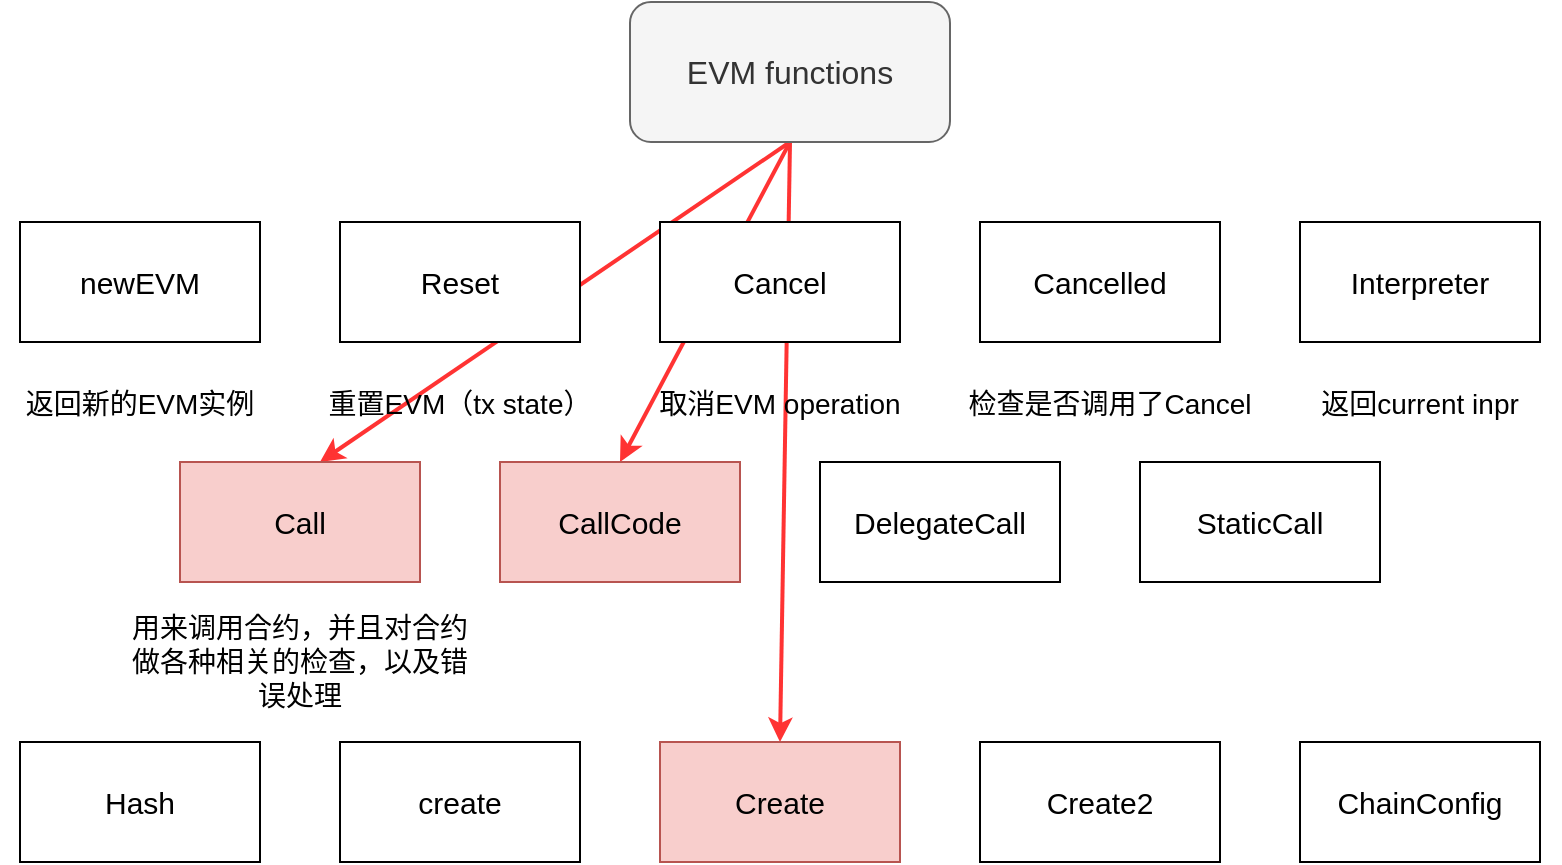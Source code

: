 <mxfile version="20.1.1" type="github">
  <diagram id="WxgXBQcLklFDCOjYK0XV" name="Page-1">
    <mxGraphModel dx="1018" dy="659" grid="1" gridSize="10" guides="1" tooltips="1" connect="1" arrows="1" fold="1" page="1" pageScale="1" pageWidth="850" pageHeight="1100" math="0" shadow="0">
      <root>
        <mxCell id="0" />
        <mxCell id="1" parent="0" />
        <mxCell id="mX2BKZYQovcyClGG3Muu-25" value="" style="endArrow=classic;html=1;rounded=0;fontSize=14;strokeWidth=2;strokeColor=#FF3333;exitX=0.5;exitY=1;exitDx=0;exitDy=0;entryX=0.5;entryY=0;entryDx=0;entryDy=0;" edge="1" parent="1" source="mX2BKZYQovcyClGG3Muu-1" target="mX2BKZYQovcyClGG3Muu-20">
          <mxGeometry width="50" height="50" relative="1" as="geometry">
            <mxPoint x="435" y="150" as="sourcePoint" />
            <mxPoint x="350" y="310" as="targetPoint" />
          </mxGeometry>
        </mxCell>
        <mxCell id="mX2BKZYQovcyClGG3Muu-24" value="" style="endArrow=classic;html=1;rounded=0;fontSize=14;strokeWidth=2;strokeColor=#FF3333;exitX=0.5;exitY=1;exitDx=0;exitDy=0;entryX=0.5;entryY=0;entryDx=0;entryDy=0;" edge="1" parent="1" source="mX2BKZYQovcyClGG3Muu-1" target="mX2BKZYQovcyClGG3Muu-15">
          <mxGeometry width="50" height="50" relative="1" as="geometry">
            <mxPoint x="435" y="150" as="sourcePoint" />
            <mxPoint x="200" y="310" as="targetPoint" />
          </mxGeometry>
        </mxCell>
        <mxCell id="mX2BKZYQovcyClGG3Muu-23" value="" style="endArrow=classic;html=1;rounded=0;fontSize=14;strokeWidth=2;strokeColor=#FF3333;exitX=0.5;exitY=1;exitDx=0;exitDy=0;entryX=0;entryY=1;entryDx=0;entryDy=0;" edge="1" parent="1" source="mX2BKZYQovcyClGG3Muu-1" target="mX2BKZYQovcyClGG3Muu-10">
          <mxGeometry width="50" height="50" relative="1" as="geometry">
            <mxPoint x="400" y="340" as="sourcePoint" />
            <mxPoint x="450" y="290" as="targetPoint" />
          </mxGeometry>
        </mxCell>
        <mxCell id="mX2BKZYQovcyClGG3Muu-1" value="&lt;font style=&quot;font-size: 16px;&quot;&gt;EVM functions&lt;/font&gt;" style="rounded=1;whiteSpace=wrap;html=1;fillColor=#f5f5f5;strokeColor=#666666;fontColor=#333333;" vertex="1" parent="1">
          <mxGeometry x="345" y="70" width="160" height="70" as="geometry" />
        </mxCell>
        <mxCell id="mX2BKZYQovcyClGG3Muu-3" value="&lt;font style=&quot;font-size: 15px;&quot;&gt;newEVM&lt;/font&gt;" style="rounded=0;whiteSpace=wrap;html=1;fontSize=16;" vertex="1" parent="1">
          <mxGeometry x="40" y="180" width="120" height="60" as="geometry" />
        </mxCell>
        <mxCell id="mX2BKZYQovcyClGG3Muu-5" value="&lt;font style=&quot;font-size: 15px;&quot;&gt;Reset&lt;br&gt;&lt;/font&gt;" style="rounded=0;whiteSpace=wrap;html=1;fontSize=16;" vertex="1" parent="1">
          <mxGeometry x="200" y="180" width="120" height="60" as="geometry" />
        </mxCell>
        <mxCell id="mX2BKZYQovcyClGG3Muu-6" value="&lt;font style=&quot;font-size: 15px;&quot;&gt;Cancel&lt;br&gt;&lt;/font&gt;" style="rounded=0;whiteSpace=wrap;html=1;fontSize=16;" vertex="1" parent="1">
          <mxGeometry x="360" y="180" width="120" height="60" as="geometry" />
        </mxCell>
        <mxCell id="mX2BKZYQovcyClGG3Muu-7" value="&lt;font style=&quot;font-size: 15px;&quot;&gt;Cancelled&lt;br&gt;&lt;/font&gt;" style="rounded=0;whiteSpace=wrap;html=1;fontSize=16;" vertex="1" parent="1">
          <mxGeometry x="520" y="180" width="120" height="60" as="geometry" />
        </mxCell>
        <mxCell id="mX2BKZYQovcyClGG3Muu-8" value="&lt;font style=&quot;font-size: 15px;&quot;&gt;Interpreter&lt;br&gt;&lt;/font&gt;" style="rounded=0;whiteSpace=wrap;html=1;fontSize=16;" vertex="1" parent="1">
          <mxGeometry x="680" y="180" width="120" height="60" as="geometry" />
        </mxCell>
        <mxCell id="mX2BKZYQovcyClGG3Muu-9" value="&lt;font style=&quot;font-size: 14px;&quot;&gt;返回新的EVM实例&lt;/font&gt;" style="text;html=1;strokeColor=none;fillColor=none;align=center;verticalAlign=middle;whiteSpace=wrap;rounded=0;fontSize=15;" vertex="1" parent="1">
          <mxGeometry x="30" y="240" width="140" height="60" as="geometry" />
        </mxCell>
        <mxCell id="mX2BKZYQovcyClGG3Muu-10" value="&lt;font style=&quot;font-size: 14px;&quot;&gt;重置EVM（tx state）&lt;/font&gt;" style="text;html=1;strokeColor=none;fillColor=none;align=center;verticalAlign=middle;whiteSpace=wrap;rounded=0;fontSize=15;" vertex="1" parent="1">
          <mxGeometry x="190" y="240" width="140" height="60" as="geometry" />
        </mxCell>
        <mxCell id="mX2BKZYQovcyClGG3Muu-11" value="&lt;font style=&quot;font-size: 14px;&quot;&gt;取消EVM operation&lt;/font&gt;" style="text;html=1;strokeColor=none;fillColor=none;align=center;verticalAlign=middle;whiteSpace=wrap;rounded=0;fontSize=15;" vertex="1" parent="1">
          <mxGeometry x="350" y="240" width="140" height="60" as="geometry" />
        </mxCell>
        <mxCell id="mX2BKZYQovcyClGG3Muu-12" value="&lt;font style=&quot;font-size: 14px;&quot;&gt;检查是否调用了Cancel&lt;/font&gt;" style="text;html=1;strokeColor=none;fillColor=none;align=center;verticalAlign=middle;whiteSpace=wrap;rounded=0;fontSize=15;" vertex="1" parent="1">
          <mxGeometry x="505" y="245" width="160" height="50" as="geometry" />
        </mxCell>
        <mxCell id="mX2BKZYQovcyClGG3Muu-13" value="&lt;font style=&quot;font-size: 14px;&quot;&gt;返回current inpr&lt;/font&gt;" style="text;html=1;strokeColor=none;fillColor=none;align=center;verticalAlign=middle;whiteSpace=wrap;rounded=0;fontSize=15;" vertex="1" parent="1">
          <mxGeometry x="670" y="240" width="140" height="60" as="geometry" />
        </mxCell>
        <mxCell id="mX2BKZYQovcyClGG3Muu-14" value="&lt;font style=&quot;font-size: 15px;&quot;&gt;Call&lt;/font&gt;" style="rounded=0;whiteSpace=wrap;html=1;fontSize=16;fillColor=#f8cecc;strokeColor=#b85450;" vertex="1" parent="1">
          <mxGeometry x="120" y="300" width="120" height="60" as="geometry" />
        </mxCell>
        <mxCell id="mX2BKZYQovcyClGG3Muu-15" value="&lt;span style=&quot;font-size: 15px;&quot;&gt;CallCode&lt;/span&gt;" style="rounded=0;whiteSpace=wrap;html=1;fontSize=16;fillColor=#f8cecc;strokeColor=#b85450;" vertex="1" parent="1">
          <mxGeometry x="280" y="300" width="120" height="60" as="geometry" />
        </mxCell>
        <mxCell id="mX2BKZYQovcyClGG3Muu-16" value="&lt;span style=&quot;font-size: 15px;&quot;&gt;DelegateCall&lt;/span&gt;" style="rounded=0;whiteSpace=wrap;html=1;fontSize=16;" vertex="1" parent="1">
          <mxGeometry x="440" y="300" width="120" height="60" as="geometry" />
        </mxCell>
        <mxCell id="mX2BKZYQovcyClGG3Muu-17" value="&lt;span style=&quot;font-size: 15px;&quot;&gt;StaticCall&lt;/span&gt;" style="rounded=0;whiteSpace=wrap;html=1;fontSize=16;" vertex="1" parent="1">
          <mxGeometry x="600" y="300" width="120" height="60" as="geometry" />
        </mxCell>
        <mxCell id="mX2BKZYQovcyClGG3Muu-18" value="&lt;font style=&quot;font-size: 15px;&quot;&gt;Hash&lt;/font&gt;" style="rounded=0;whiteSpace=wrap;html=1;fontSize=16;" vertex="1" parent="1">
          <mxGeometry x="40" y="440" width="120" height="60" as="geometry" />
        </mxCell>
        <mxCell id="mX2BKZYQovcyClGG3Muu-19" value="&lt;span style=&quot;font-size: 15px;&quot;&gt;create&lt;/span&gt;" style="rounded=0;whiteSpace=wrap;html=1;fontSize=16;" vertex="1" parent="1">
          <mxGeometry x="200" y="440" width="120" height="60" as="geometry" />
        </mxCell>
        <mxCell id="mX2BKZYQovcyClGG3Muu-20" value="&lt;span style=&quot;font-size: 15px;&quot;&gt;Create&lt;/span&gt;" style="rounded=0;whiteSpace=wrap;html=1;fontSize=16;fillColor=#f8cecc;strokeColor=#b85450;" vertex="1" parent="1">
          <mxGeometry x="360" y="440" width="120" height="60" as="geometry" />
        </mxCell>
        <mxCell id="mX2BKZYQovcyClGG3Muu-21" value="&lt;span style=&quot;font-size: 15px;&quot;&gt;Create2&lt;/span&gt;" style="rounded=0;whiteSpace=wrap;html=1;fontSize=16;" vertex="1" parent="1">
          <mxGeometry x="520" y="440" width="120" height="60" as="geometry" />
        </mxCell>
        <mxCell id="mX2BKZYQovcyClGG3Muu-22" value="&lt;span style=&quot;font-size: 15px;&quot;&gt;ChainConfig&lt;/span&gt;" style="rounded=0;whiteSpace=wrap;html=1;fontSize=16;" vertex="1" parent="1">
          <mxGeometry x="680" y="440" width="120" height="60" as="geometry" />
        </mxCell>
        <mxCell id="mX2BKZYQovcyClGG3Muu-26" value="用来调用合约，并且对合约做各种相关的检查，以及错误处理" style="text;html=1;strokeColor=none;fillColor=none;align=center;verticalAlign=middle;whiteSpace=wrap;rounded=0;fontSize=14;" vertex="1" parent="1">
          <mxGeometry x="90" y="370" width="180" height="60" as="geometry" />
        </mxCell>
      </root>
    </mxGraphModel>
  </diagram>
</mxfile>
